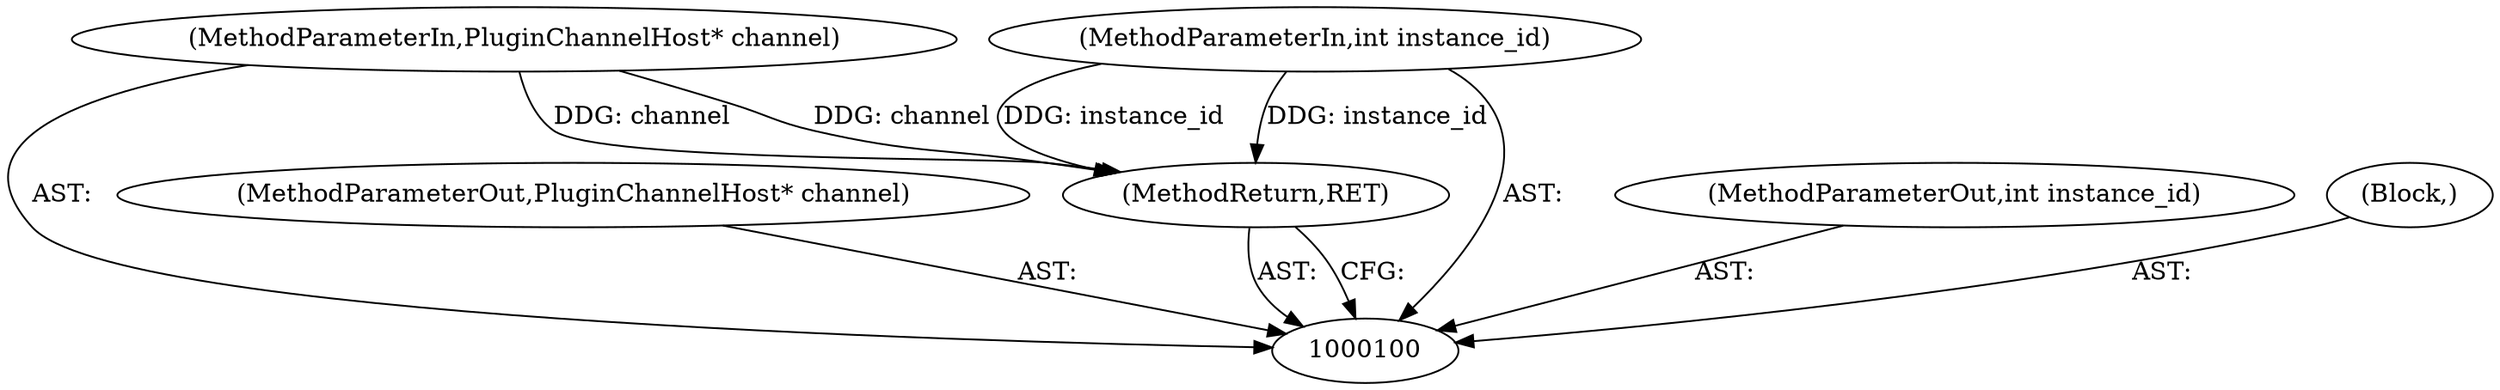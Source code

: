 digraph "0_Chrome_ea3d1d84be3d6f97bf50e76511c9e26af6895533_20" {
"1000101" [label="(MethodParameterIn,PluginChannelHost* channel)"];
"1000109" [label="(MethodParameterOut,PluginChannelHost* channel)"];
"1000104" [label="(MethodReturn,RET)"];
"1000102" [label="(MethodParameterIn,int instance_id)"];
"1000110" [label="(MethodParameterOut,int instance_id)"];
"1000103" [label="(Block,)"];
"1000101" -> "1000100"  [label="AST: "];
"1000101" -> "1000104"  [label="DDG: channel"];
"1000109" -> "1000100"  [label="AST: "];
"1000104" -> "1000100"  [label="AST: "];
"1000104" -> "1000100"  [label="CFG: "];
"1000102" -> "1000104"  [label="DDG: instance_id"];
"1000101" -> "1000104"  [label="DDG: channel"];
"1000102" -> "1000100"  [label="AST: "];
"1000102" -> "1000104"  [label="DDG: instance_id"];
"1000110" -> "1000100"  [label="AST: "];
"1000103" -> "1000100"  [label="AST: "];
}

